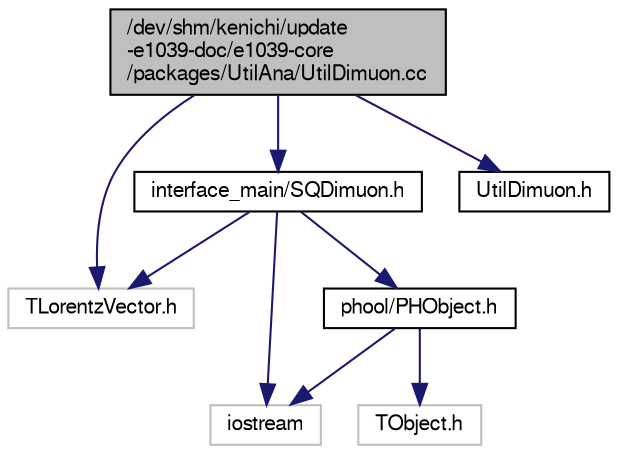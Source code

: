 digraph "/dev/shm/kenichi/update-e1039-doc/e1039-core/packages/UtilAna/UtilDimuon.cc"
{
  bgcolor="transparent";
  edge [fontname="FreeSans",fontsize="10",labelfontname="FreeSans",labelfontsize="10"];
  node [fontname="FreeSans",fontsize="10",shape=record];
  Node1 [label="/dev/shm/kenichi/update\l-e1039-doc/e1039-core\l/packages/UtilAna/UtilDimuon.cc",height=0.2,width=0.4,color="black", fillcolor="grey75", style="filled" fontcolor="black"];
  Node1 -> Node2 [color="midnightblue",fontsize="10",style="solid",fontname="FreeSans"];
  Node2 [label="TLorentzVector.h",height=0.2,width=0.4,color="grey75"];
  Node1 -> Node3 [color="midnightblue",fontsize="10",style="solid",fontname="FreeSans"];
  Node3 [label="interface_main/SQDimuon.h",height=0.2,width=0.4,color="black",URL="$d5/d78/SQDimuon_8h.html"];
  Node3 -> Node4 [color="midnightblue",fontsize="10",style="solid",fontname="FreeSans"];
  Node4 [label="iostream",height=0.2,width=0.4,color="grey75"];
  Node3 -> Node5 [color="midnightblue",fontsize="10",style="solid",fontname="FreeSans"];
  Node5 [label="phool/PHObject.h",height=0.2,width=0.4,color="black",URL="$df/d32/PHObject_8h.html"];
  Node5 -> Node6 [color="midnightblue",fontsize="10",style="solid",fontname="FreeSans"];
  Node6 [label="TObject.h",height=0.2,width=0.4,color="grey75"];
  Node5 -> Node4 [color="midnightblue",fontsize="10",style="solid",fontname="FreeSans"];
  Node3 -> Node2 [color="midnightblue",fontsize="10",style="solid",fontname="FreeSans"];
  Node1 -> Node7 [color="midnightblue",fontsize="10",style="solid",fontname="FreeSans"];
  Node7 [label="UtilDimuon.h",height=0.2,width=0.4,color="black",URL="$d7/d60/UtilDimuon_8h.html"];
}
